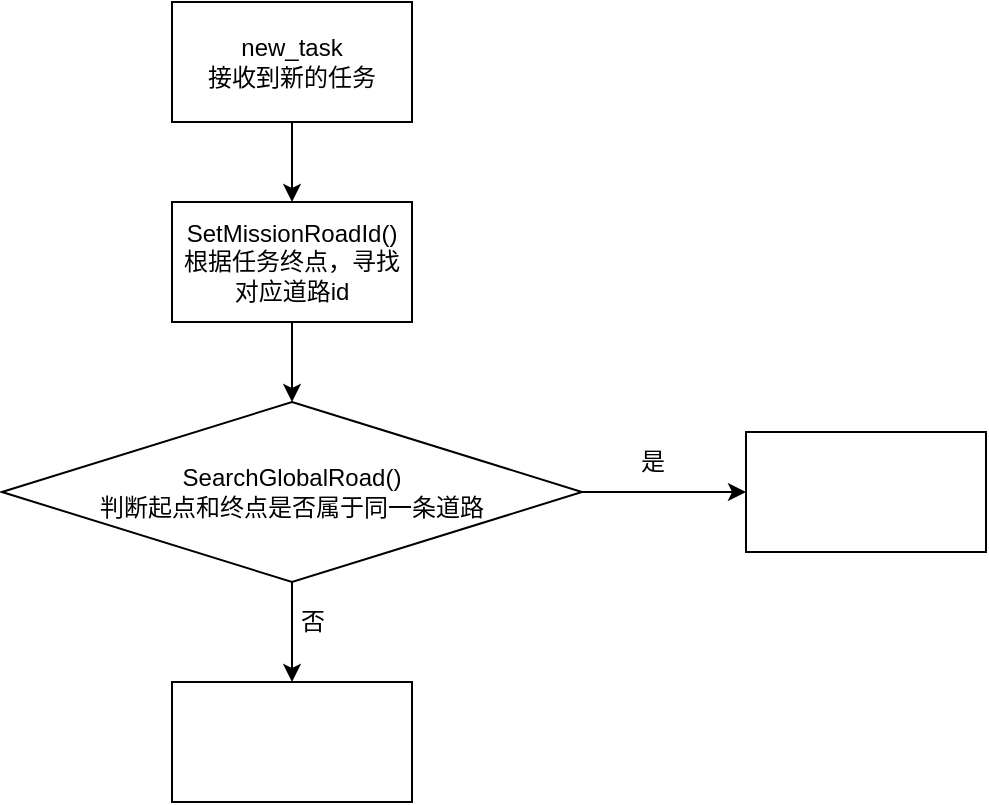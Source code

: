 <mxfile version="16.5.4" type="github">
  <diagram id="boEZIiHV4aIMiRwWBgbR" name="Page-1">
    <mxGraphModel dx="1099" dy="799" grid="1" gridSize="10" guides="1" tooltips="1" connect="1" arrows="1" fold="1" page="1" pageScale="1" pageWidth="1654" pageHeight="2336" math="0" shadow="0">
      <root>
        <mxCell id="0" />
        <mxCell id="1" parent="0" />
        <mxCell id="jHBYU1fDhrwiFR05bD0F-3" value="" style="edgeStyle=orthogonalEdgeStyle;rounded=0;orthogonalLoop=1;jettySize=auto;html=1;" edge="1" parent="1" source="jHBYU1fDhrwiFR05bD0F-1" target="jHBYU1fDhrwiFR05bD0F-2">
          <mxGeometry relative="1" as="geometry" />
        </mxCell>
        <mxCell id="jHBYU1fDhrwiFR05bD0F-1" value="&lt;div&gt;new_task&lt;/div&gt;&lt;div&gt;接收到新的任务&lt;br&gt;&lt;/div&gt;" style="rounded=0;whiteSpace=wrap;html=1;" vertex="1" parent="1">
          <mxGeometry x="420" y="170" width="120" height="60" as="geometry" />
        </mxCell>
        <mxCell id="jHBYU1fDhrwiFR05bD0F-5" value="" style="edgeStyle=orthogonalEdgeStyle;rounded=0;orthogonalLoop=1;jettySize=auto;html=1;" edge="1" parent="1" source="jHBYU1fDhrwiFR05bD0F-2">
          <mxGeometry relative="1" as="geometry">
            <mxPoint x="480" y="370" as="targetPoint" />
          </mxGeometry>
        </mxCell>
        <mxCell id="jHBYU1fDhrwiFR05bD0F-2" value="&lt;div&gt;SetMissionRoadId()&lt;/div&gt;&lt;div&gt;根据任务终点，寻找对应道路id&lt;br&gt;&lt;/div&gt;" style="whiteSpace=wrap;html=1;rounded=0;" vertex="1" parent="1">
          <mxGeometry x="420" y="270" width="120" height="60" as="geometry" />
        </mxCell>
        <mxCell id="jHBYU1fDhrwiFR05bD0F-8" value="" style="edgeStyle=orthogonalEdgeStyle;rounded=0;orthogonalLoop=1;jettySize=auto;html=1;" edge="1" parent="1" source="jHBYU1fDhrwiFR05bD0F-6" target="jHBYU1fDhrwiFR05bD0F-7">
          <mxGeometry relative="1" as="geometry" />
        </mxCell>
        <mxCell id="jHBYU1fDhrwiFR05bD0F-10" value="" style="edgeStyle=orthogonalEdgeStyle;rounded=0;orthogonalLoop=1;jettySize=auto;html=1;" edge="1" parent="1" source="jHBYU1fDhrwiFR05bD0F-6" target="jHBYU1fDhrwiFR05bD0F-9">
          <mxGeometry relative="1" as="geometry" />
        </mxCell>
        <mxCell id="jHBYU1fDhrwiFR05bD0F-6" value="&lt;div&gt;SearchGlobalRoad()&lt;/div&gt;&lt;div&gt;判断起点和终点是否属于同一条道路&lt;br&gt;&lt;/div&gt;" style="rhombus;whiteSpace=wrap;html=1;" vertex="1" parent="1">
          <mxGeometry x="335" y="370" width="290" height="90" as="geometry" />
        </mxCell>
        <mxCell id="jHBYU1fDhrwiFR05bD0F-7" value="" style="whiteSpace=wrap;html=1;" vertex="1" parent="1">
          <mxGeometry x="420" y="510" width="120" height="60" as="geometry" />
        </mxCell>
        <mxCell id="jHBYU1fDhrwiFR05bD0F-9" value="" style="whiteSpace=wrap;html=1;" vertex="1" parent="1">
          <mxGeometry x="707" y="385" width="120" height="60" as="geometry" />
        </mxCell>
        <mxCell id="jHBYU1fDhrwiFR05bD0F-11" value="是" style="text;html=1;align=center;verticalAlign=middle;resizable=0;points=[];autosize=1;strokeColor=none;fillColor=none;" vertex="1" parent="1">
          <mxGeometry x="645" y="390" width="30" height="20" as="geometry" />
        </mxCell>
        <mxCell id="jHBYU1fDhrwiFR05bD0F-12" value="否" style="text;html=1;align=center;verticalAlign=middle;resizable=0;points=[];autosize=1;strokeColor=none;fillColor=none;" vertex="1" parent="1">
          <mxGeometry x="475" y="470" width="30" height="20" as="geometry" />
        </mxCell>
      </root>
    </mxGraphModel>
  </diagram>
</mxfile>
